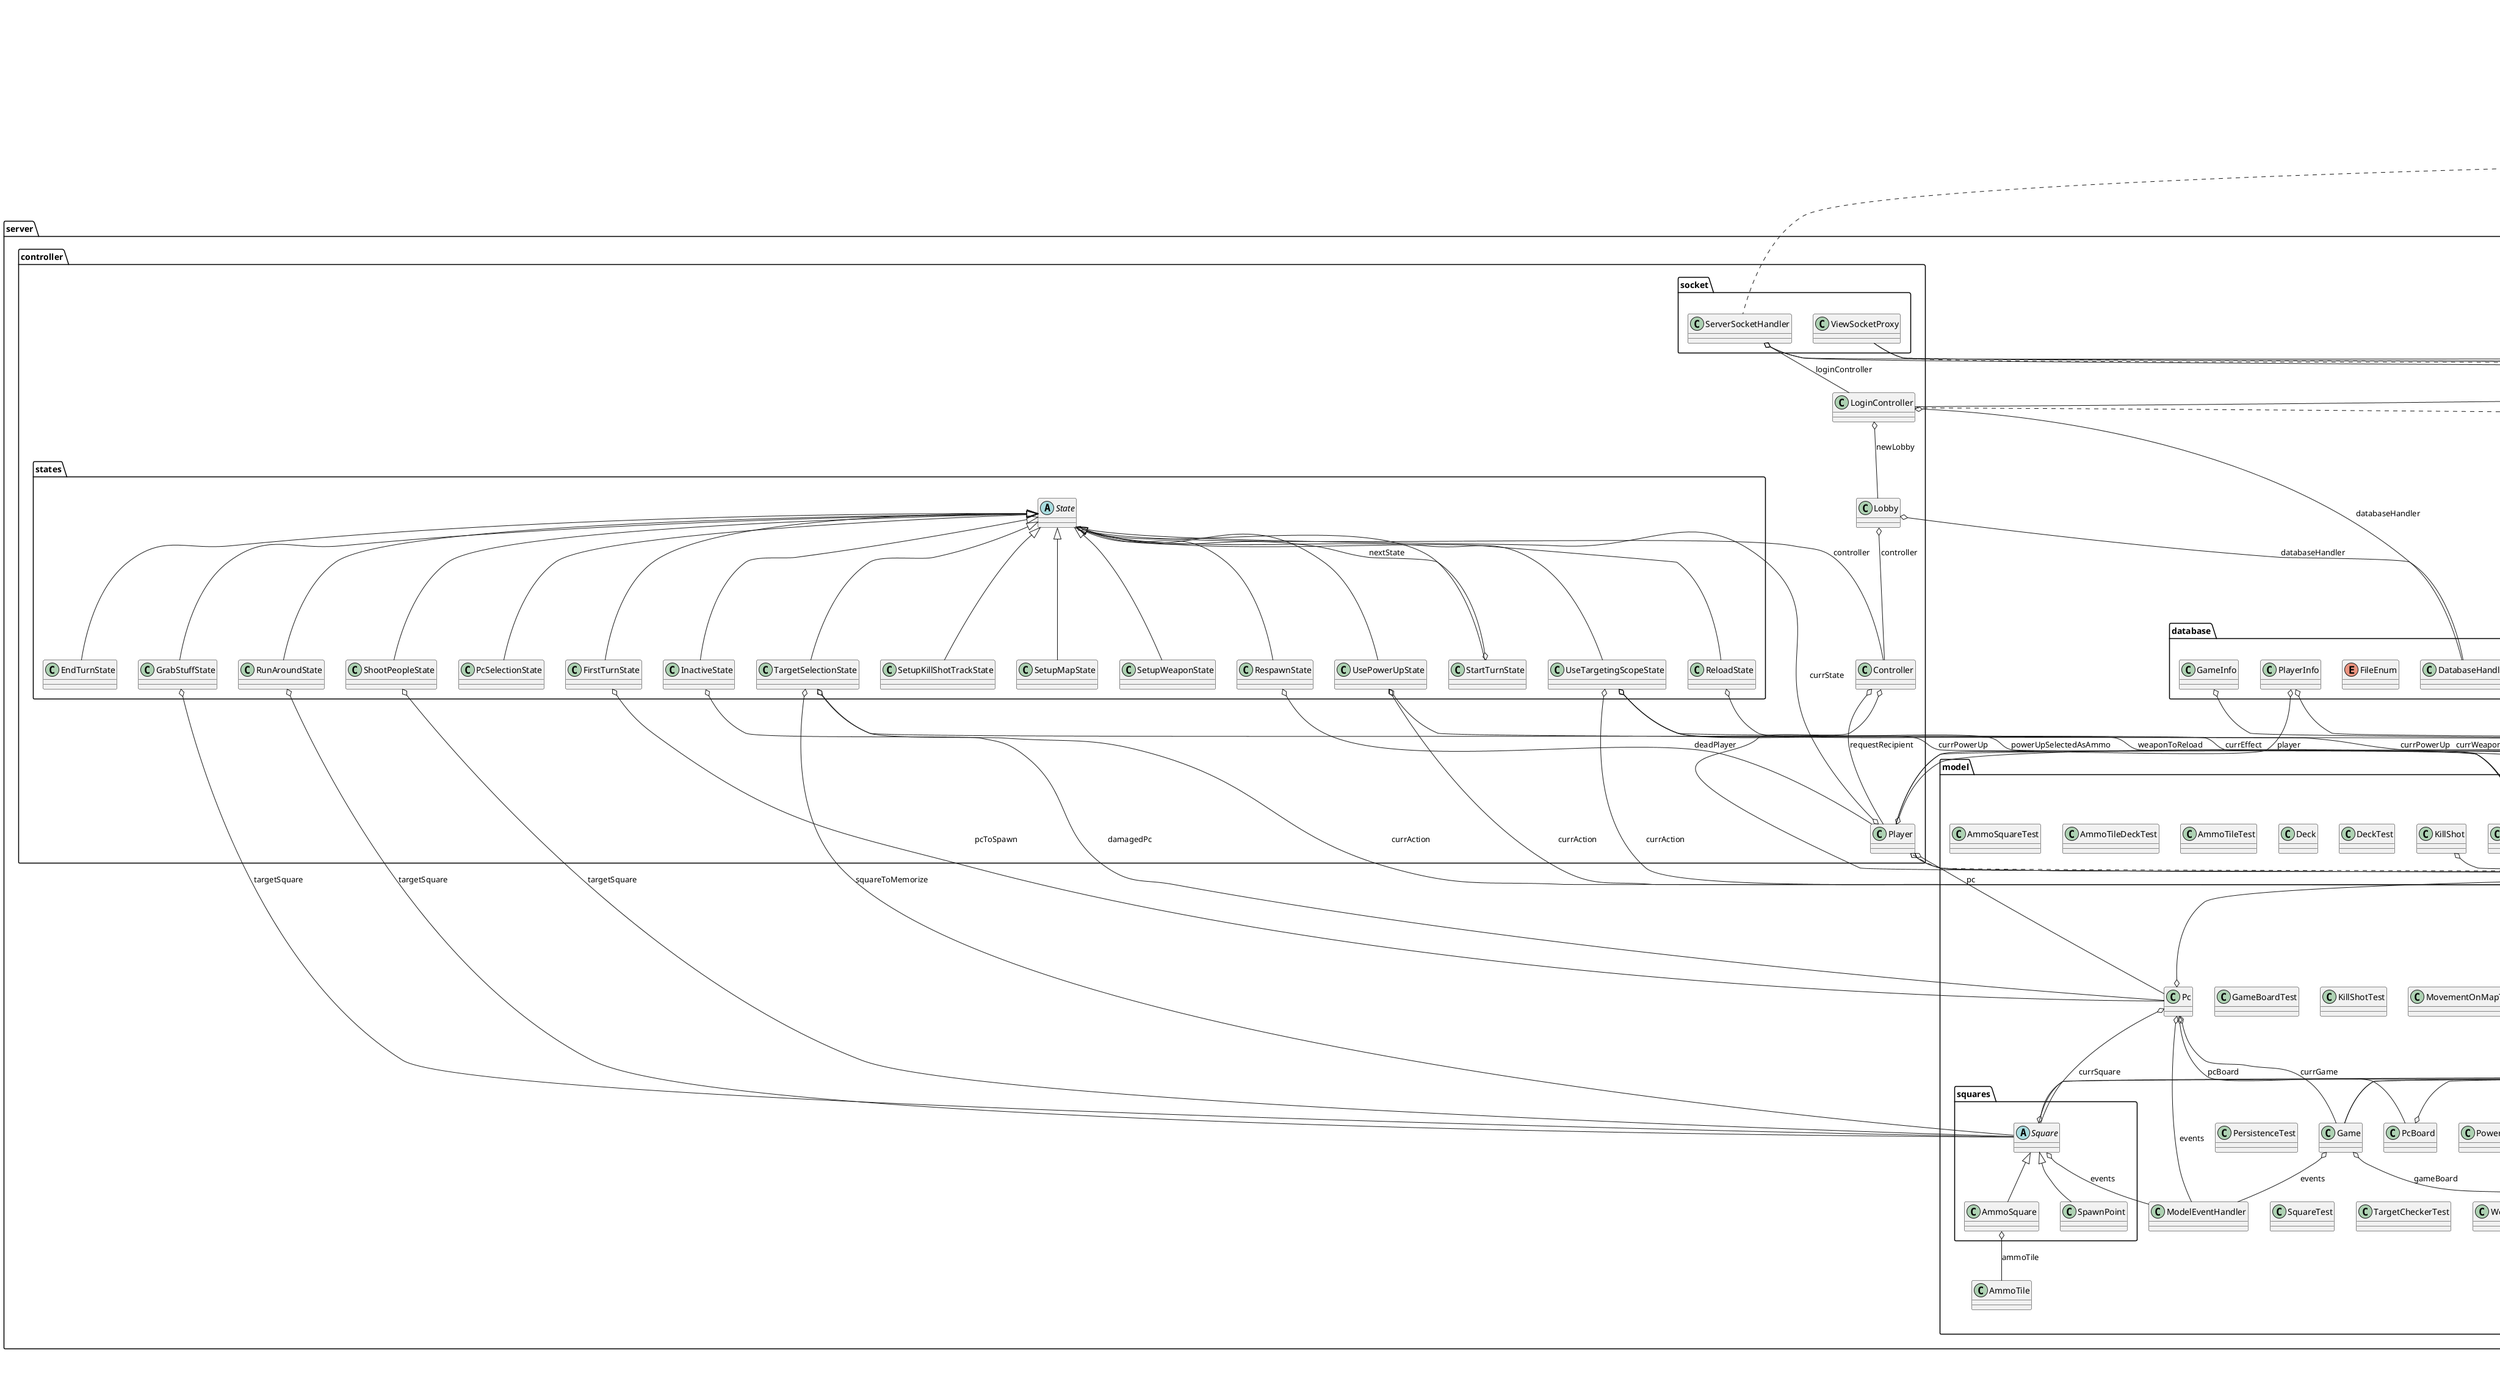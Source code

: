 @startuml

title __SERVER's Class Diagram__\n

  namespace server {
    class server.LaunchServer {
    }
  }
  

  namespace server {
    class server.ServerPropertyLoader {
    }
  }
  

  namespace server {
    namespace controller {
      class server.controller.Controller {
      }
    }
  }
  

  namespace server {
    namespace controller {
      class server.controller.Lobby {
      }
    }
  }
  

  namespace server {
    namespace controller {
      class server.controller.LoginController {
      }
    }
  }
  

  namespace server {
    namespace controller {
      class server.controller.Player {
      }
    }
  }
  

  namespace server {
    namespace controller {
      namespace socket {
        class server.controller.socket.ServerSocketHandler {
        }
      }
    }
  }
  

  namespace server {
    namespace controller {
      namespace socket {
        class server.controller.socket.ViewSocketProxy {
        }
      }
    }
  }
  

  namespace server {
    namespace controller {
      namespace states {
        class server.controller.states.EndTurnState {
        }
      }
    }
  }
  

  namespace server {
    namespace controller {
      namespace states {
        class server.controller.states.FirstTurnState {
        }
      }
    }
  }
  

  namespace server {
    namespace controller {
      namespace states {
        class server.controller.states.GrabStuffState {
        }
      }
    }
  }
  

  namespace server {
    namespace controller {
      namespace states {
        class server.controller.states.InactiveState {
        }
      }
    }
  }
  

  namespace server {
    namespace controller {
      namespace states {
        class server.controller.states.PcSelectionState {
        }
      }
    }
  }
  

  namespace server {
    namespace controller {
      namespace states {
        class server.controller.states.ReloadState {
        }
      }
    }
  }
  

  namespace server {
    namespace controller {
      namespace states {
        class server.controller.states.RespawnState {
        }
      }
    }
  }
  

  namespace server {
    namespace controller {
      namespace states {
        class server.controller.states.RunAroundState {
        }
      }
    }
  }
  

  namespace server {
    namespace controller {
      namespace states {
        class server.controller.states.SetupKillShotTrackState {
        }
      }
    }
  }
  

  namespace server {
    namespace controller {
      namespace states {
        class server.controller.states.SetupMapState {
        }
      }
    }
  }
  

  namespace server {
    namespace controller {
      namespace states {
        class server.controller.states.SetupWeaponState {
        }
      }
    }
  }
  

  namespace server {
    namespace controller {
      namespace states {
        class server.controller.states.ShootPeopleState {
        }
      }
    }
  }
  

  namespace server {
    namespace controller {
      namespace states {
        class server.controller.states.StartTurnState {
        }
      }
    }
  }
  

  namespace server {
    namespace controller {
      namespace states {
        abstract class server.controller.states.State {
        }
      }
    }
  }
  

  namespace server {
    namespace controller {
      namespace states {
        class server.controller.states.TargetSelectionState {
        }
      }
    }
  }
  

  namespace server {
    namespace controller {
      namespace states {
        class server.controller.states.UsePowerUpState {
        }
      }
    }
  }
  

  namespace server {
    namespace controller {
      namespace states {
        class server.controller.states.UseTargetingScopeState {
        }
      }
    }
  }
  

  namespace server {
    namespace database {
      class server.database.Caterpillar {
      }
    }
  }
  

  namespace server {
    namespace database {
      class server.database.DatabaseHandler {
      }
    }
  }
  

  namespace server {
    namespace database {
      enum FileEnum {
      }
    }
  }
  

  namespace server {
    namespace database {
      class server.database.GameInfo {
      }
    }
  }
  

  namespace server {
    namespace database {
      class server.database.PlayerInfo {
      }
    }
  }
  

  namespace server {
    namespace model {
      class server.model.AmmoSquareTest {
      }
    }
  }
  

  namespace server {
    namespace model {
      class server.model.AmmoTile {
      }
    }
  }
  

  namespace server {
    namespace model {
      class server.model.AmmoTileDeckTest {
      }
    }
  }
  

  namespace server {
    namespace model {
      class server.model.AmmoTileTest {
      }
    }
  }
  

  namespace server {
    namespace model {
      class server.model.Deck {
      }
    }
  }
  

  namespace server {
    namespace model {
      class server.model.DeckTest {
      }
    }
  }
  

  namespace server {
    namespace model {
      class server.model.Effect {
      }
    }
  }
  

  namespace server {
    namespace model {
      class server.model.Game {
      }
    }
  }
  

  namespace server {
    namespace model {
      class server.model.GameBoard {
      }
    }
  }
  

  namespace server {
    namespace model {
      class server.model.GameBoardTest {
      }
    }
  }
  

  namespace server {
    namespace model {
      class server.model.KillShot {
      }
    }
  }
  

  namespace server {
    namespace model {
      class server.model.KillShotTest {
      }
    }
  }
  

  namespace server {
    namespace model {
      class server.model.KillShotTrack {
      }
    }
  }
  

  namespace server {
    namespace model {
      class server.model.ModelEventHandler {
      }
    }
  }
  

  namespace server {
    namespace model {
      class server.model.MovementOnMapTest {
      }
    }
  }
  

  namespace server {
    namespace model {
      class server.model.Pc {
      }
    }
  }
  

  namespace server {
    namespace model {
      class server.model.PcBoard {
      }
    }
  }
  

  namespace server {
    namespace model {
      class server.model.PcBoardTest {
      }
    }
  }
  

  namespace server {
    namespace model {
      class server.model.PcTest {
      }
    }
  }
  

  namespace server {
    namespace model {
      class server.model.PersistenceTest {
      }
    }
  }
  

  namespace server {
    namespace model {
      class server.model.PowerUpCard {
      }
    }
  }
  

  namespace server {
    namespace model {
      class server.model.PowerUpDeckTest {
      }
    }
  }
  

  namespace server {
    namespace model {
      class server.model.RandomTest {
      }
    }
  }
  

  namespace server {
    namespace model {
      class server.model.SerializerTest {
      }
    }
  }
  

  namespace server {
    namespace model {
      class server.model.SpawnPointTest {
      }
    }
  }
  

  namespace server {
    namespace model {
      class server.model.SquareTest {
      }
    }
  }
  

  namespace server {
    namespace model {
      class server.model.TargetCheckerTest {
      }
    }
  }
  

  namespace server {
    namespace model {
      class server.model.WeaponCard {
      }
    }
  }
  

  namespace server {
    namespace model {
      class server.model.WeaponsDeckTest {
      }
    }
  }
  

  namespace server {
    namespace model {
      namespace actions {
        abstract class server.model.actions.Action {
        }
      }
    }
  }
  

  namespace server {
    namespace model {
      namespace actions {
        class server.model.actions.DamageMarksAction {
        }
      }
    }
  }
  

  namespace server {
    namespace model {
      namespace actions {
        class server.model.actions.MovementAction {
        }
      }
    }
  }
  

  namespace server {
    namespace model {
      namespace deserializers {
        class server.model.deserializers.ActionDeserializer {
        }
      }
    }
  }
  

  namespace server {
    namespace model {
      namespace deserializers {
        class server.model.deserializers.AmmoDeckDeserializer {
        }
      }
    }
  }
  

  namespace server {
    namespace model {
      namespace deserializers {
        class server.model.deserializers.GameBoardDeserializer {
        }
      }
    }
  }
  

  namespace server {
    namespace model {
      namespace deserializers {
        class server.model.deserializers.PowerUpsDeckDeserializer {
        }
      }
    }
  }
  

  namespace server {
    namespace model {
      namespace deserializers {
        class server.model.deserializers.SquareDeserializer {
        }
      }
    }
  }
  

  namespace server {
    namespace model {
      namespace deserializers {
        class server.model.deserializers.WeaponsDeckDeserializer {
        }
      }
    }
  }
  

  namespace server {
    namespace model {
      namespace serializers {
        class server.model.serializers.ActionSerializer {
        }
      }
    }
  }
  

  namespace server {
    namespace model {
      namespace serializers {
        class server.model.serializers.DeckSerializer {
        }
      }
    }
  }
  

  namespace server {
    namespace model {
      namespace serializers {
        class server.model.serializers.TargetCheckerSerializer {
        }
      }
    }
  }
  

  namespace server {
    namespace model {
      namespace squares {
        class server.model.squares.AmmoSquare {
        }
      }
    }
  }
  

  namespace server {
    namespace model {
      namespace squares {
        class server.model.squares.SpawnPoint {
        }
      }
    }
  }
  

  namespace server {
    namespace model {
      namespace squares {
        abstract class server.model.squares.Square {
        }
      }
    }
  }
  

  namespace server {
    namespace model {
      namespace target_checkers {
        class server.model.target_checkers.BeyondWallsStraightLineDecorator {
        }
      }
    }
  }
  

  namespace server {
    namespace model {
      namespace target_checkers {
        class server.model.target_checkers.BlindnessDecorator {
        }
      }
    }
  }
  

  namespace server {
    namespace model {
      namespace target_checkers {
        class server.model.target_checkers.DifferentRoomDecorator {
        }
      }
    }
  }
  

  namespace server {
    namespace model {
      namespace target_checkers {
        class server.model.target_checkers.EmptyChecker {
        }
      }
    }
  }
  

  namespace server {
    namespace model {
      namespace target_checkers {
        class server.model.target_checkers.MaxDistanceDecorator {
        }
      }
    }
  }
  

  namespace server {
    namespace model {
      namespace target_checkers {
        class server.model.target_checkers.MaxDistanceFromVIsiblesDecorator {
        }
      }
    }
  }
  

  namespace server {
    namespace model {
      namespace target_checkers {
        class server.model.target_checkers.MinDistanceDecorator {
        }
      }
    }
  }
  

  namespace server {
    namespace model {
      namespace target_checkers {
        class server.model.target_checkers.SameRoomDecorator {
        }
      }
    }
  }
  

  namespace server {
    namespace model {
      namespace target_checkers {
        class server.model.target_checkers.SimpleStraightLineDecorator {
        }
      }
    }
  }
  

  namespace server {
    namespace model {
      namespace target_checkers {
        interface server.model.target_checkers.TargetChecker {
        }
      }
    }
  }
  

  namespace server {
    namespace model {
      namespace target_checkers {
        abstract class server.model.target_checkers.TargetCheckerDecorator {
        }
      }
    }
  }
  

  namespace server {
    namespace model {
      namespace target_checkers {
        class server.model.target_checkers.VisibilityDecorator {
        }
      }
    }
  }
  

  server.ServerPropertyLoader -up-|> common.PropertyLoader
  server.controller.Controller o-- server.model.Game : game
  server.controller.Controller o-- server.controller.Player : requestRecipient
  server.controller.Lobby o-- server.controller.Controller : controller
  server.controller.Lobby o-- server.database.DatabaseHandler : databaseHandler
  server.controller.LoginController .up.|> common.remote_interfaces.RemoteLoginController
  server.controller.LoginController -up-|> java.rmi.server.UnicastRemoteObject
  server.controller.LoginController o-- server.database.DatabaseHandler : databaseHandler
  server.controller.LoginController o-- server.controller.Lobby : newLobby
  server.controller.Player .up.|> common.remote_interfaces.RemotePlayer
  server.controller.Player -up-|> java.rmi.server.UnicastRemoteObject
  server.controller.Player o-- common.events.requests.Request : activeRequest
  server.controller.Player o-- server.controller.states.State : currState
  server.controller.Player o-- server.model.WeaponCard : currWeapon
  server.controller.Player o-- server.model.Pc : pc
  server.controller.Player o-- common.remote_interfaces.RemoteView : view
  server.controller.socket.ServerSocketHandler .up.|> java.lang.Runnable
  server.controller.socket.ServerSocketHandler o-- server.controller.LoginController : loginController
  server.controller.socket.ServerSocketHandler o-- common.remote_interfaces.RemotePlayer : player
  server.controller.socket.ServerSocketHandler o-- common.remote_interfaces.RemoteView : view
  server.controller.socket.ViewSocketProxy .up.|> common.events.ModelEventListener
  server.controller.socket.ViewSocketProxy .up.|> common.remote_interfaces.RemoteView
  server.controller.socket.ViewSocketProxy -up-|> common.AbstractSocketProxy
  server.controller.states.EndTurnState -up-|> server.controller.states.State
  server.controller.states.FirstTurnState -up-|> server.controller.states.State
  server.controller.states.FirstTurnState o-- server.model.Pc : pcToSpawn
  server.controller.states.GrabStuffState -up-|> server.controller.states.State
  server.controller.states.GrabStuffState o-- server.model.squares.Square : targetSquare
  server.controller.states.InactiveState -up-|> server.controller.states.State
  server.controller.states.InactiveState o-- server.model.Pc : damagedPc
  server.controller.states.PcSelectionState -up-|> server.controller.states.State
  server.controller.states.ReloadState -up-|> server.controller.states.State
  server.controller.states.ReloadState o-- server.model.WeaponCard : weaponToReload
  server.controller.states.RespawnState -up-|> server.controller.states.State
  server.controller.states.RespawnState o-- server.controller.Player : deadPlayer
  server.controller.states.RunAroundState -up-|> server.controller.states.State
  server.controller.states.RunAroundState o-- server.model.squares.Square : targetSquare
  server.controller.states.SetupKillShotTrackState -up-|> server.controller.states.State
  server.controller.states.SetupMapState -up-|> server.controller.states.State
  server.controller.states.SetupWeaponState -up-|> server.controller.states.State
  server.controller.states.ShootPeopleState -up-|> server.controller.states.State
  server.controller.states.ShootPeopleState o-- server.model.squares.Square : targetSquare
  server.controller.states.StartTurnState -up-|> server.controller.states.State
  server.controller.states.StartTurnState o-- server.controller.states.State : nextState
  server.controller.states.State o-- server.controller.Controller : controller
  server.controller.states.TargetSelectionState -up-|> server.controller.states.State
  server.controller.states.TargetSelectionState o-- server.model.actions.Action : currAction
  server.controller.states.TargetSelectionState o-- server.model.Effect : currEffect
  server.controller.states.TargetSelectionState o-- server.model.squares.Square : squareToMemorize
  server.controller.states.UsePowerUpState -up-|> server.controller.states.State
  server.controller.states.UsePowerUpState o-- server.model.actions.Action : currAction
  server.controller.states.UsePowerUpState o-- server.model.PowerUpCard : currPowerUp
  server.controller.states.UseTargetingScopeState -up-|> server.controller.states.State
  server.controller.states.UseTargetingScopeState o-- common.enums.AmmoEnum : ammoToUse
  server.controller.states.UseTargetingScopeState o-- server.model.actions.Action : currAction
  server.controller.states.UseTargetingScopeState o-- server.model.PowerUpCard : currPowerUp
  server.controller.states.UseTargetingScopeState o-- server.model.PowerUpCard : powerUpSelectedAsAmmo
  server.database.GameInfo o-- server.model.Game : game
  server.database.PlayerInfo o-- common.enums.PcColourEnum : pcColour
  server.database.PlayerInfo o-- server.controller.Player : player
  server.model.Game o-- server.model.ModelEventHandler : events
  server.model.Game o-- server.model.GameBoard : gameBoard
  server.model.GameBoard o-- server.model.KillShotTrack : killShotTrack
  server.model.KillShot o-- common.enums.PcColourEnum : colour
  server.model.Pc o-- common.enums.PcColourEnum : colour
  server.model.Pc o-- server.model.Game : currGame
  server.model.Pc o-- server.model.squares.Square : currSquare
  server.model.Pc o-- server.model.ModelEventHandler : events
  server.model.Pc o-- server.model.PcBoard : pcBoard
  server.model.PcBoard o-- common.enums.PcColourEnum : colour
  server.model.PowerUpCard o-- server.model.actions.Action : action
  server.model.PowerUpCard o-- common.enums.AmmoEnum : colour
  server.model.WeaponCard o-- common.enums.AmmoEnum : colour
  server.model.actions.Action o-- server.model.target_checkers.TargetChecker : targetChecker
  server.model.actions.Action o-- server.model.squares.Square : targetSquare
  server.model.actions.DamageMarksAction -up-|> server.model.actions.Action
  server.model.actions.DamageMarksAction o-- server.model.target_checkers.TargetChecker : orientedTargetChecker
  server.model.actions.MovementAction -up-|> server.model.actions.Action
  server.model.actions.MovementAction o-- server.model.target_checkers.TargetChecker : destinationChecker
  server.model.deserializers.ActionDeserializer .up.|> com.google.gson.JsonDeserializer
  server.model.deserializers.AmmoDeckDeserializer .up.|> com.google.gson.JsonDeserializer
  server.model.deserializers.GameBoardDeserializer .up.|> com.google.gson.JsonDeserializer
  server.model.deserializers.PowerUpsDeckDeserializer .up.|> com.google.gson.JsonDeserializer
  server.model.deserializers.SquareDeserializer .up.|> com.google.gson.JsonDeserializer
  server.model.deserializers.WeaponsDeckDeserializer .up.|> com.google.gson.JsonDeserializer
  server.model.serializers.ActionSerializer .up.|> com.google.gson.JsonSerializer
  server.model.serializers.DeckSerializer .up.|> com.google.gson.JsonSerializer
  server.model.serializers.TargetCheckerSerializer .up.|> com.google.gson.JsonSerializer
  server.model.squares.AmmoSquare -up-|> server.model.squares.Square
  server.model.squares.AmmoSquare o-- server.model.AmmoTile : ammoTile
  server.model.squares.SpawnPoint -up-|> server.model.squares.Square
  server.model.squares.Square o-- server.model.ModelEventHandler : events
  server.model.squares.Square o-- common.enums.SquareColourEnum : colour
  server.model.target_checkers.BeyondWallsStraightLineDecorator -up-|> server.model.target_checkers.TargetCheckerDecorator
  server.model.target_checkers.BeyondWallsStraightLineDecorator o-- common.enums.CardinalDirectionEnum : direction
  server.model.target_checkers.BlindnessDecorator -up-|> server.model.target_checkers.TargetCheckerDecorator
  server.model.target_checkers.DifferentRoomDecorator -up-|> server.model.target_checkers.TargetCheckerDecorator
  server.model.target_checkers.EmptyChecker .up.|> server.model.target_checkers.TargetChecker
  server.model.target_checkers.MaxDistanceDecorator -up-|> server.model.target_checkers.TargetCheckerDecorator
  server.model.target_checkers.MaxDistanceFromVIsiblesDecorator -up-|> server.model.target_checkers.TargetCheckerDecorator
  server.model.target_checkers.MinDistanceDecorator -up-|> server.model.target_checkers.TargetCheckerDecorator
  server.model.target_checkers.SameRoomDecorator -up-|> server.model.target_checkers.TargetCheckerDecorator
  server.model.target_checkers.SimpleStraightLineDecorator -up-|> server.model.target_checkers.TargetCheckerDecorator
  server.model.target_checkers.SimpleStraightLineDecorator o-- common.enums.CardinalDirectionEnum : direction
  server.model.target_checkers.TargetCheckerDecorator .up.|> server.model.target_checkers.TargetChecker
  server.model.target_checkers.TargetCheckerDecorator o-- server.model.target_checkers.TargetChecker : base
  server.model.target_checkers.VisibilityDecorator -up-|> server.model.target_checkers.TargetCheckerDecorator


right footer


PlantUML diagram generated by SketchIt! (https://bitbucket.org/pmesmeur/sketch.it)
For more information about this tool, please contact philippe.mesmeur@gmail.com
endfooter

@enduml
